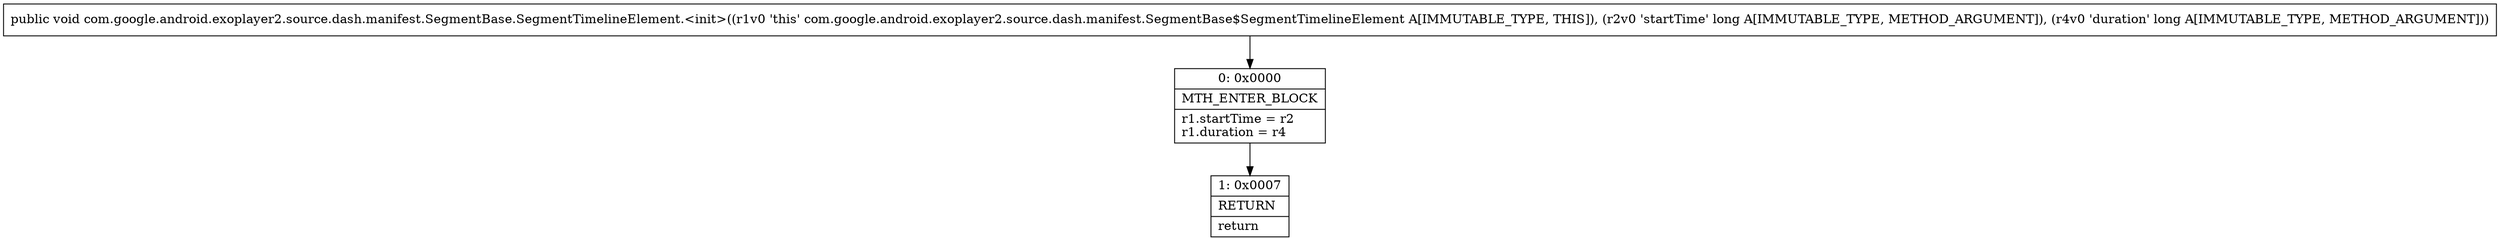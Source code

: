 digraph "CFG forcom.google.android.exoplayer2.source.dash.manifest.SegmentBase.SegmentTimelineElement.\<init\>(JJ)V" {
Node_0 [shape=record,label="{0\:\ 0x0000|MTH_ENTER_BLOCK\l|r1.startTime = r2\lr1.duration = r4\l}"];
Node_1 [shape=record,label="{1\:\ 0x0007|RETURN\l|return\l}"];
MethodNode[shape=record,label="{public void com.google.android.exoplayer2.source.dash.manifest.SegmentBase.SegmentTimelineElement.\<init\>((r1v0 'this' com.google.android.exoplayer2.source.dash.manifest.SegmentBase$SegmentTimelineElement A[IMMUTABLE_TYPE, THIS]), (r2v0 'startTime' long A[IMMUTABLE_TYPE, METHOD_ARGUMENT]), (r4v0 'duration' long A[IMMUTABLE_TYPE, METHOD_ARGUMENT])) }"];
MethodNode -> Node_0;
Node_0 -> Node_1;
}

